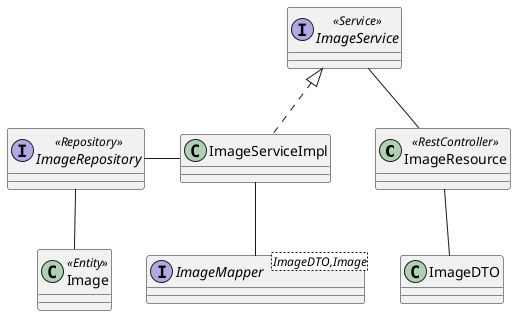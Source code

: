 @startuml

class ImageResource <<RestController>>
class ImageDTO

interface ImageService <<Service>>
class ImageServiceImpl
interface ImageMapper<ImageDTO,Image>

interface ImageRepository <<Repository>>
class Image <<Entity>>

ImageResource -down- ImageDTO
ImageResource -up- ImageService

ImageServiceImpl .up.|> ImageService
ImageServiceImpl -down- ImageMapper
ImageServiceImpl -left- ImageRepository

ImageRepository -down- Image

@enduml
